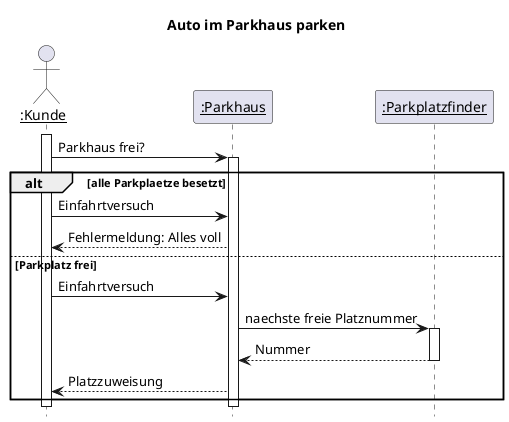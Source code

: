 @startuml
title Auto im Parkhaus parken
skinparam sequenceParticipant underline
hide footbox
actor ":Kunde" as A
participant ":Parkhaus" as C
participant ":Parkplatzfinder" as B
activate A
A -> C: Parkhaus frei?
activate C
alt alle Parkplaetze besetzt
A -> C : Einfahrtversuch
C --> A: Fehlermeldung: Alles voll


else Parkplatz frei
A -> C : Einfahrtversuch
C -> B: naechste freie Platznummer
activate B
B --> C: Nummer
deactivate B
C --> A: Platzzuweisung
end
deactivate A
deactivate C
@enduml
